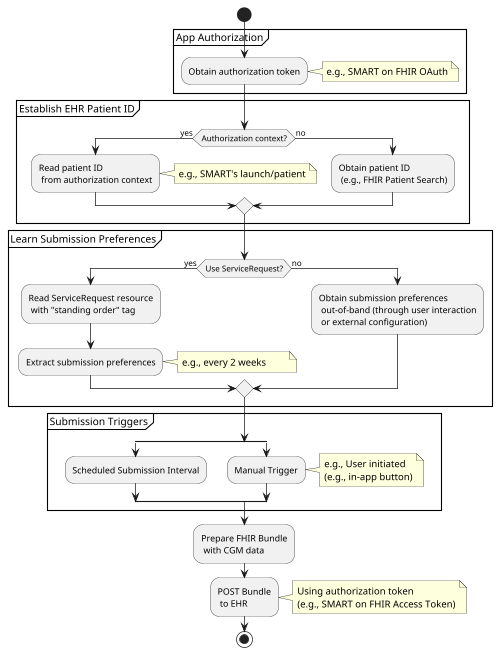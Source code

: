 @startuml

start
scale 500 width


partition "App Authorization" {
    :Obtain authorization token;
    note right
        e.g., SMART on FHIR OAuth
    end note
}

partition "Establish EHR Patient ID" {
    if (Authorization context?) then (yes)
        :Read patient ID
         from authorization context;
        note right
            e.g., SMART's launch/patient
        end note
    else (no)
        :Obtain patient ID
         (e.g., FHIR Patient Search);
    endif
}

partition "Learn Submission Preferences" {
    if (Use ServiceRequest?) then (yes)
        :Read ServiceRequest resource
         with "standing order" tag;
        :Extract submission preferences;
        note right
            e.g., every 2 weeks        
        end note
    else (no)
        :Obtain submission preferences
         out-of-band (through user interaction
         or external configuration);
    endif
}

partition "Submission Triggers" {
    split
        :Scheduled Submission Interval;
    split again
        :Manual Trigger;
        note right
            e.g., User initiated
            (e.g., in-app button)
        end note
    end split
}

:Prepare FHIR Bundle
 with CGM data;
 
:POST Bundle
 to EHR;
note right 
    Using authorization token
    (e.g., SMART on FHIR Access Token)
end note

stop

@enduml
